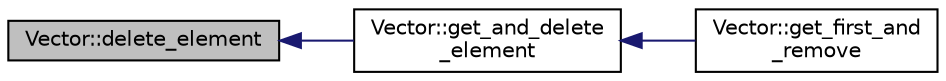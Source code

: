 digraph "Vector::delete_element"
{
  edge [fontname="Helvetica",fontsize="10",labelfontname="Helvetica",labelfontsize="10"];
  node [fontname="Helvetica",fontsize="10",shape=record];
  rankdir="LR";
  Node1153 [label="Vector::delete_element",height=0.2,width=0.4,color="black", fillcolor="grey75", style="filled", fontcolor="black"];
  Node1153 -> Node1154 [dir="back",color="midnightblue",fontsize="10",style="solid",fontname="Helvetica"];
  Node1154 [label="Vector::get_and_delete\l_element",height=0.2,width=0.4,color="black", fillcolor="white", style="filled",URL="$d5/db2/class_vector.html#a075b82bb136a3fad137b9c8dfb1da4c9"];
  Node1154 -> Node1155 [dir="back",color="midnightblue",fontsize="10",style="solid",fontname="Helvetica"];
  Node1155 [label="Vector::get_first_and\l_remove",height=0.2,width=0.4,color="black", fillcolor="white", style="filled",URL="$d5/db2/class_vector.html#ad2f9bf9820e09ff09e3c99d1c983ab96"];
}

